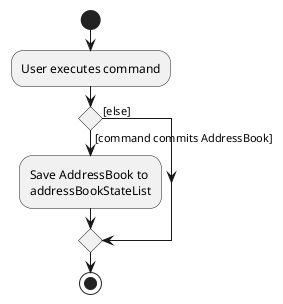 @startuml
start
:User executes command;

'Since the beta syntax does not support placing the condition outside the
'diamond we place it as the true branch instead.

if () then ([command commits AddressBook])
    :Save AddressBook to
    addressBookStateList;
else ([else])
endif
stop
@enduml
